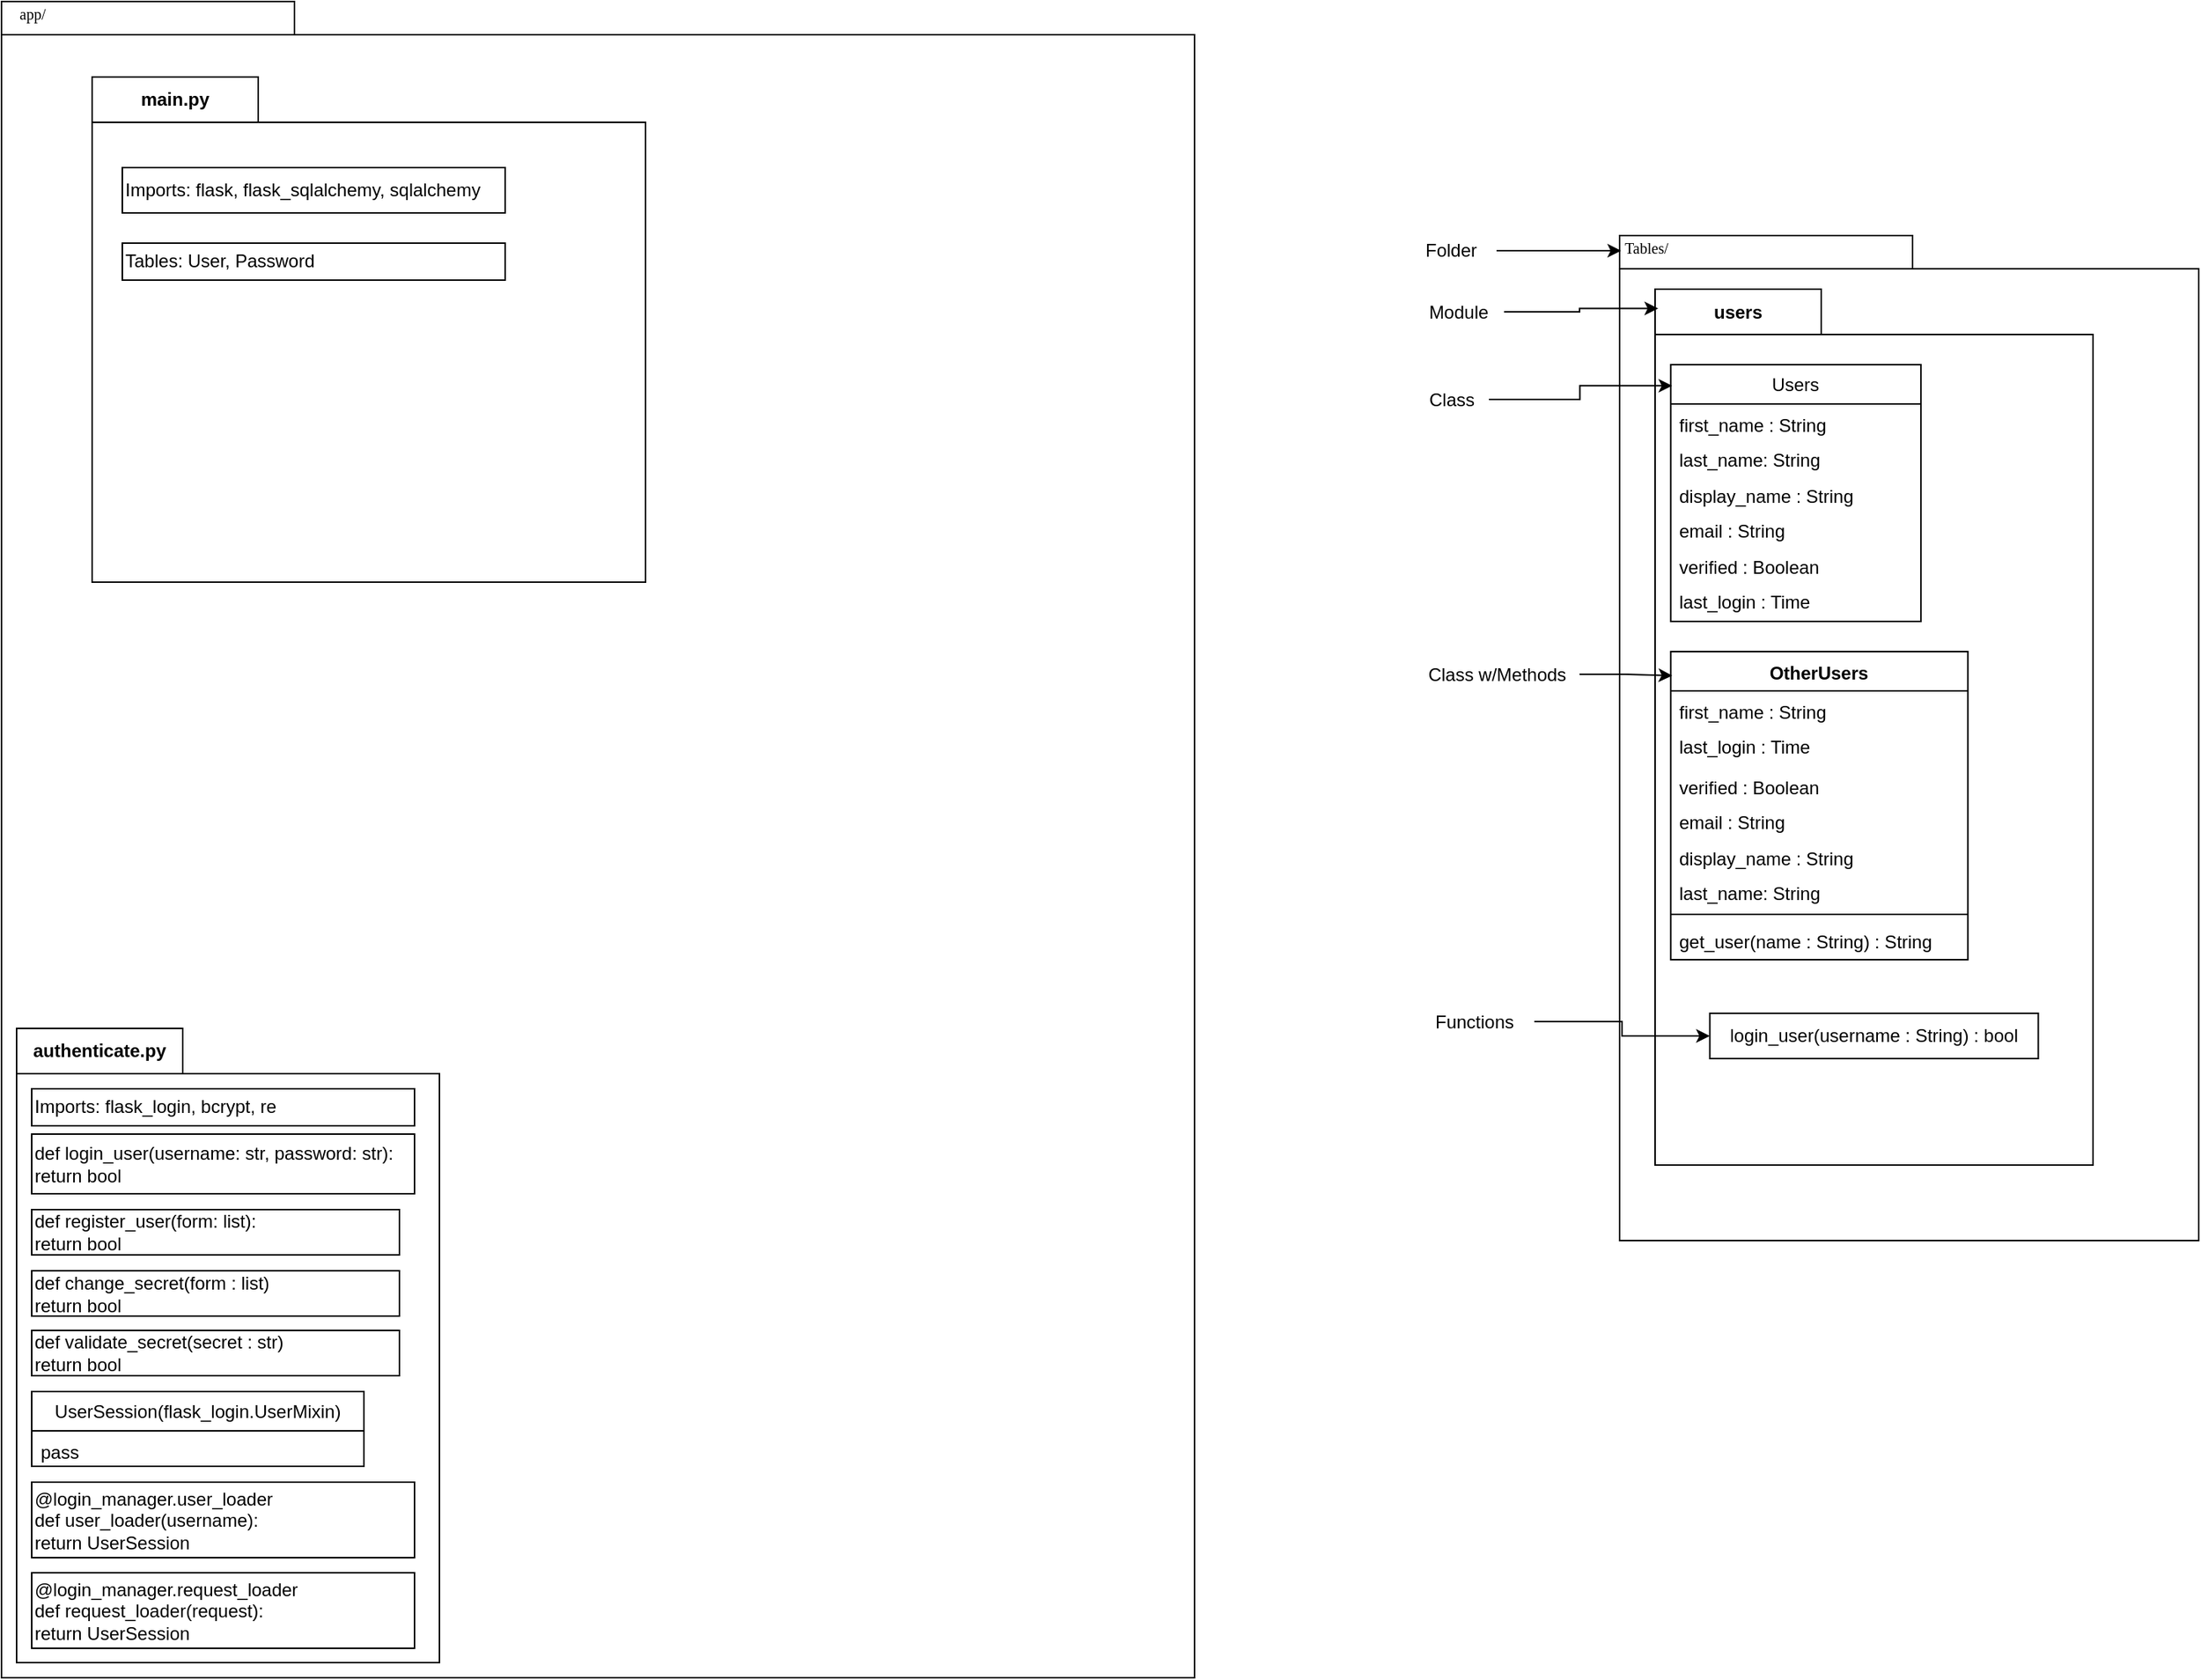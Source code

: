 <mxfile version="23.1.1" type="github">
  <diagram name="Page-1" id="b5b7bab2-c9e2-2cf4-8b2a-24fd1a2a6d21">
    <mxGraphModel dx="3442" dy="1087" grid="1" gridSize="10" guides="1" tooltips="1" connect="1" arrows="1" fold="1" page="1" pageScale="1" pageWidth="827" pageHeight="1169" background="none" math="0" shadow="0">
      <root>
        <mxCell id="0" />
        <mxCell id="1" parent="0" />
        <mxCell id="oABOveACmjRv8DOEJNGW-1" value="" style="shape=folder;fontStyle=1;spacingTop=10;tabWidth=194;tabHeight=22;tabPosition=left;html=1;rounded=0;shadow=0;comic=0;labelBackgroundColor=none;strokeWidth=1;fillColor=none;fontFamily=Verdana;fontSize=10;align=center;movable=0;resizable=0;rotatable=0;deletable=0;editable=0;locked=1;connectable=0;" parent="1" vertex="1">
          <mxGeometry x="-2470" y="20" width="790" height="1110" as="geometry" />
        </mxCell>
        <mxCell id="oABOveACmjRv8DOEJNGW-2" value="app/" style="text;html=1;align=left;verticalAlign=top;spacingTop=-4;fontSize=10;fontFamily=Verdana;movable=0;resizable=0;rotatable=0;deletable=0;editable=0;locked=1;connectable=0;" parent="1" vertex="1">
          <mxGeometry x="-2460" y="20" width="130" height="20" as="geometry" />
        </mxCell>
        <mxCell id="oABOveACmjRv8DOEJNGW-3" value="authenticate.py" style="shape=folder;fontStyle=1;tabWidth=110;tabHeight=30;tabPosition=left;html=1;boundedLbl=1;labelInHeader=1;container=1;collapsible=0;whiteSpace=wrap;" parent="1" vertex="1">
          <mxGeometry x="-2460" y="700" width="280" height="420" as="geometry" />
        </mxCell>
        <mxCell id="oABOveACmjRv8DOEJNGW-4" value="" style="html=1;strokeColor=none;resizeWidth=1;resizeHeight=1;fillColor=none;part=1;connectable=0;allowArrows=0;deletable=0;whiteSpace=wrap;" parent="oABOveACmjRv8DOEJNGW-3" vertex="1">
          <mxGeometry width="280.0" height="227.07" relative="1" as="geometry">
            <mxPoint y="30" as="offset" />
          </mxGeometry>
        </mxCell>
        <mxCell id="5I_VJ2KQ3NgT_Eq5ZEYx-1" value="" style="shape=folder;fontStyle=1;spacingTop=10;tabWidth=194;tabHeight=22;tabPosition=left;html=1;rounded=0;shadow=0;comic=0;labelBackgroundColor=none;strokeWidth=1;fillColor=none;fontFamily=Verdana;fontSize=10;align=center;" parent="1" vertex="1">
          <mxGeometry x="-1398.5" y="175" width="383.5" height="665.5" as="geometry" />
        </mxCell>
        <mxCell id="5I_VJ2KQ3NgT_Eq5ZEYx-2" value="Tables/" style="text;html=1;align=left;verticalAlign=top;spacingTop=-4;fontSize=10;fontFamily=Verdana" parent="1" vertex="1">
          <mxGeometry x="-1397.5" y="175" width="130" height="20" as="geometry" />
        </mxCell>
        <mxCell id="5I_VJ2KQ3NgT_Eq5ZEYx-3" value="users" style="shape=folder;fontStyle=1;tabWidth=110;tabHeight=30;tabPosition=left;html=1;boundedLbl=1;labelInHeader=1;container=1;collapsible=0;whiteSpace=wrap;" parent="1" vertex="1">
          <mxGeometry x="-1375" y="210.5" width="290" height="580" as="geometry" />
        </mxCell>
        <mxCell id="5I_VJ2KQ3NgT_Eq5ZEYx-4" value="" style="html=1;strokeColor=none;resizeWidth=1;resizeHeight=1;fillColor=none;part=1;connectable=0;allowArrows=0;deletable=0;whiteSpace=wrap;" parent="5I_VJ2KQ3NgT_Eq5ZEYx-3" vertex="1">
          <mxGeometry width="229.811" height="300" relative="1" as="geometry">
            <mxPoint y="30" as="offset" />
          </mxGeometry>
        </mxCell>
        <mxCell id="5I_VJ2KQ3NgT_Eq5ZEYx-5" value="login_user(username : String) : bool" style="html=1;whiteSpace=wrap;" parent="5I_VJ2KQ3NgT_Eq5ZEYx-3" vertex="1">
          <mxGeometry x="36.247" y="479.5" width="217.5" height="30" as="geometry" />
        </mxCell>
        <mxCell id="5I_VJ2KQ3NgT_Eq5ZEYx-6" value="OtherUsers" style="swimlane;fontStyle=1;align=center;verticalAlign=top;childLayout=stackLayout;horizontal=1;startSize=26;horizontalStack=0;resizeParent=1;resizeParentMax=0;resizeLast=0;collapsible=1;marginBottom=0;whiteSpace=wrap;html=1;" parent="5I_VJ2KQ3NgT_Eq5ZEYx-3" vertex="1">
          <mxGeometry x="10.357" y="240" width="196.786" height="204" as="geometry" />
        </mxCell>
        <mxCell id="5I_VJ2KQ3NgT_Eq5ZEYx-7" value="first_name : String" style="text;strokeColor=none;fillColor=none;align=left;verticalAlign=top;spacingLeft=4;spacingRight=4;overflow=hidden;rotatable=0;points=[[0,0.5],[1,0.5]];portConstraint=eastwest;whiteSpace=wrap;html=1;" parent="5I_VJ2KQ3NgT_Eq5ZEYx-6" vertex="1">
          <mxGeometry y="26" width="196.786" height="23.5" as="geometry" />
        </mxCell>
        <mxCell id="5I_VJ2KQ3NgT_Eq5ZEYx-8" value="last_login : Time" style="text;strokeColor=none;fillColor=none;align=left;verticalAlign=top;spacingLeft=4;spacingRight=4;overflow=hidden;rotatable=0;points=[[0,0.5],[1,0.5]];portConstraint=eastwest;whiteSpace=wrap;html=1;" parent="5I_VJ2KQ3NgT_Eq5ZEYx-6" vertex="1">
          <mxGeometry y="49.5" width="196.786" height="26.5" as="geometry" />
        </mxCell>
        <mxCell id="5I_VJ2KQ3NgT_Eq5ZEYx-9" value="verified : Boolean" style="text;strokeColor=none;fillColor=none;align=left;verticalAlign=top;spacingLeft=4;spacingRight=4;overflow=hidden;rotatable=0;points=[[0,0.5],[1,0.5]];portConstraint=eastwest;whiteSpace=wrap;html=1;" parent="5I_VJ2KQ3NgT_Eq5ZEYx-6" vertex="1">
          <mxGeometry y="76" width="196.786" height="23.5" as="geometry" />
        </mxCell>
        <mxCell id="5I_VJ2KQ3NgT_Eq5ZEYx-10" value="email : String" style="text;strokeColor=none;fillColor=none;align=left;verticalAlign=top;spacingLeft=4;spacingRight=4;overflow=hidden;rotatable=0;points=[[0,0.5],[1,0.5]];portConstraint=eastwest;whiteSpace=wrap;html=1;" parent="5I_VJ2KQ3NgT_Eq5ZEYx-6" vertex="1">
          <mxGeometry y="99.5" width="196.786" height="23.5" as="geometry" />
        </mxCell>
        <mxCell id="5I_VJ2KQ3NgT_Eq5ZEYx-11" value="display_name : String" style="text;strokeColor=none;fillColor=none;align=left;verticalAlign=top;spacingLeft=4;spacingRight=4;overflow=hidden;rotatable=0;points=[[0,0.5],[1,0.5]];portConstraint=eastwest;whiteSpace=wrap;html=1;" parent="5I_VJ2KQ3NgT_Eq5ZEYx-6" vertex="1">
          <mxGeometry y="123" width="196.786" height="23.5" as="geometry" />
        </mxCell>
        <mxCell id="5I_VJ2KQ3NgT_Eq5ZEYx-12" value="last_name: String" style="text;strokeColor=none;fillColor=none;align=left;verticalAlign=top;spacingLeft=4;spacingRight=4;overflow=hidden;rotatable=0;points=[[0,0.5],[1,0.5]];portConstraint=eastwest;whiteSpace=wrap;html=1;" parent="5I_VJ2KQ3NgT_Eq5ZEYx-6" vertex="1">
          <mxGeometry y="146.5" width="196.786" height="23.5" as="geometry" />
        </mxCell>
        <mxCell id="5I_VJ2KQ3NgT_Eq5ZEYx-13" value="" style="line;strokeWidth=1;fillColor=none;align=left;verticalAlign=middle;spacingTop=-1;spacingLeft=3;spacingRight=3;rotatable=0;labelPosition=right;points=[];portConstraint=eastwest;strokeColor=inherit;" parent="5I_VJ2KQ3NgT_Eq5ZEYx-6" vertex="1">
          <mxGeometry y="170" width="196.786" height="8" as="geometry" />
        </mxCell>
        <mxCell id="5I_VJ2KQ3NgT_Eq5ZEYx-14" value="get_user(name : String) : String" style="text;strokeColor=none;fillColor=none;align=left;verticalAlign=top;spacingLeft=4;spacingRight=4;overflow=hidden;rotatable=0;points=[[0,0.5],[1,0.5]];portConstraint=eastwest;whiteSpace=wrap;html=1;" parent="5I_VJ2KQ3NgT_Eq5ZEYx-6" vertex="1">
          <mxGeometry y="178" width="196.786" height="26" as="geometry" />
        </mxCell>
        <mxCell id="5I_VJ2KQ3NgT_Eq5ZEYx-15" value="Users" style="swimlane;fontStyle=0;childLayout=stackLayout;horizontal=1;startSize=26;fillColor=none;horizontalStack=0;resizeParent=1;resizeParentMax=0;resizeLast=0;collapsible=1;marginBottom=0;whiteSpace=wrap;html=1;" parent="5I_VJ2KQ3NgT_Eq5ZEYx-3" vertex="1">
          <mxGeometry x="10.357" y="50" width="165.714" height="170" as="geometry">
            <mxRectangle x="30" y="66.671" width="70" height="30" as="alternateBounds" />
          </mxGeometry>
        </mxCell>
        <mxCell id="5I_VJ2KQ3NgT_Eq5ZEYx-16" value="first_name : String" style="text;strokeColor=none;fillColor=none;align=left;verticalAlign=top;spacingLeft=4;spacingRight=4;overflow=hidden;rotatable=0;points=[[0,0.5],[1,0.5]];portConstraint=eastwest;whiteSpace=wrap;html=1;" parent="5I_VJ2KQ3NgT_Eq5ZEYx-15" vertex="1">
          <mxGeometry y="26" width="165.714" height="23.5" as="geometry" />
        </mxCell>
        <mxCell id="5I_VJ2KQ3NgT_Eq5ZEYx-17" value="last_name: String" style="text;strokeColor=none;fillColor=none;align=left;verticalAlign=top;spacingLeft=4;spacingRight=4;overflow=hidden;rotatable=0;points=[[0,0.5],[1,0.5]];portConstraint=eastwest;whiteSpace=wrap;html=1;" parent="5I_VJ2KQ3NgT_Eq5ZEYx-15" vertex="1">
          <mxGeometry y="49.5" width="165.714" height="23.5" as="geometry" />
        </mxCell>
        <mxCell id="5I_VJ2KQ3NgT_Eq5ZEYx-18" value="display_name : String" style="text;strokeColor=none;fillColor=none;align=left;verticalAlign=top;spacingLeft=4;spacingRight=4;overflow=hidden;rotatable=0;points=[[0,0.5],[1,0.5]];portConstraint=eastwest;whiteSpace=wrap;html=1;" parent="5I_VJ2KQ3NgT_Eq5ZEYx-15" vertex="1">
          <mxGeometry y="73" width="165.714" height="23.5" as="geometry" />
        </mxCell>
        <mxCell id="5I_VJ2KQ3NgT_Eq5ZEYx-19" value="email : String" style="text;strokeColor=none;fillColor=none;align=left;verticalAlign=top;spacingLeft=4;spacingRight=4;overflow=hidden;rotatable=0;points=[[0,0.5],[1,0.5]];portConstraint=eastwest;whiteSpace=wrap;html=1;" parent="5I_VJ2KQ3NgT_Eq5ZEYx-15" vertex="1">
          <mxGeometry y="96.5" width="165.714" height="23.5" as="geometry" />
        </mxCell>
        <mxCell id="5I_VJ2KQ3NgT_Eq5ZEYx-20" value="verified : Boolean" style="text;strokeColor=none;fillColor=none;align=left;verticalAlign=top;spacingLeft=4;spacingRight=4;overflow=hidden;rotatable=0;points=[[0,0.5],[1,0.5]];portConstraint=eastwest;whiteSpace=wrap;html=1;" parent="5I_VJ2KQ3NgT_Eq5ZEYx-15" vertex="1">
          <mxGeometry y="120" width="165.714" height="23.5" as="geometry" />
        </mxCell>
        <mxCell id="5I_VJ2KQ3NgT_Eq5ZEYx-21" value="last_login : Time" style="text;strokeColor=none;fillColor=none;align=left;verticalAlign=top;spacingLeft=4;spacingRight=4;overflow=hidden;rotatable=0;points=[[0,0.5],[1,0.5]];portConstraint=eastwest;whiteSpace=wrap;html=1;" parent="5I_VJ2KQ3NgT_Eq5ZEYx-15" vertex="1">
          <mxGeometry y="143.5" width="165.714" height="26.5" as="geometry" />
        </mxCell>
        <mxCell id="5I_VJ2KQ3NgT_Eq5ZEYx-22" value="" style="edgeStyle=orthogonalEdgeStyle;rounded=0;orthogonalLoop=1;jettySize=auto;html=1;" parent="1" source="5I_VJ2KQ3NgT_Eq5ZEYx-23" target="5I_VJ2KQ3NgT_Eq5ZEYx-2" edge="1">
          <mxGeometry relative="1" as="geometry" />
        </mxCell>
        <mxCell id="5I_VJ2KQ3NgT_Eq5ZEYx-23" value="Folder" style="text;html=1;strokeColor=none;fillColor=none;align=center;verticalAlign=middle;whiteSpace=wrap;rounded=0;" parent="1" vertex="1">
          <mxGeometry x="-1540" y="170" width="60" height="30" as="geometry" />
        </mxCell>
        <mxCell id="5I_VJ2KQ3NgT_Eq5ZEYx-24" value="" style="edgeStyle=orthogonalEdgeStyle;rounded=0;orthogonalLoop=1;jettySize=auto;html=1;entryX=0.007;entryY=0.022;entryDx=0;entryDy=0;entryPerimeter=0;" parent="1" source="5I_VJ2KQ3NgT_Eq5ZEYx-25" target="5I_VJ2KQ3NgT_Eq5ZEYx-3" edge="1">
          <mxGeometry relative="1" as="geometry" />
        </mxCell>
        <mxCell id="5I_VJ2KQ3NgT_Eq5ZEYx-25" value="Module" style="text;html=1;strokeColor=none;fillColor=none;align=center;verticalAlign=middle;whiteSpace=wrap;rounded=0;" parent="1" vertex="1">
          <mxGeometry x="-1535" y="210.5" width="60" height="30" as="geometry" />
        </mxCell>
        <mxCell id="5I_VJ2KQ3NgT_Eq5ZEYx-26" value="" style="edgeStyle=orthogonalEdgeStyle;rounded=0;orthogonalLoop=1;jettySize=auto;html=1;entryX=0.006;entryY=0.082;entryDx=0;entryDy=0;entryPerimeter=0;" parent="1" source="5I_VJ2KQ3NgT_Eq5ZEYx-27" target="5I_VJ2KQ3NgT_Eq5ZEYx-15" edge="1">
          <mxGeometry relative="1" as="geometry" />
        </mxCell>
        <mxCell id="5I_VJ2KQ3NgT_Eq5ZEYx-27" value="Class" style="text;html=1;align=center;verticalAlign=middle;resizable=0;points=[];autosize=1;strokeColor=none;fillColor=none;" parent="1" vertex="1">
          <mxGeometry x="-1535" y="268.5" width="50" height="30" as="geometry" />
        </mxCell>
        <mxCell id="5I_VJ2KQ3NgT_Eq5ZEYx-28" value="" style="edgeStyle=orthogonalEdgeStyle;rounded=0;orthogonalLoop=1;jettySize=auto;html=1;entryX=0.005;entryY=0.078;entryDx=0;entryDy=0;entryPerimeter=0;" parent="1" source="5I_VJ2KQ3NgT_Eq5ZEYx-29" target="5I_VJ2KQ3NgT_Eq5ZEYx-6" edge="1">
          <mxGeometry relative="1" as="geometry" />
        </mxCell>
        <mxCell id="5I_VJ2KQ3NgT_Eq5ZEYx-29" value="Class w/Methods" style="text;html=1;align=center;verticalAlign=middle;resizable=0;points=[];autosize=1;strokeColor=none;fillColor=none;" parent="1" vertex="1">
          <mxGeometry x="-1535" y="450.5" width="110" height="30" as="geometry" />
        </mxCell>
        <mxCell id="5I_VJ2KQ3NgT_Eq5ZEYx-30" value="" style="edgeStyle=orthogonalEdgeStyle;rounded=0;orthogonalLoop=1;jettySize=auto;html=1;" parent="1" source="5I_VJ2KQ3NgT_Eq5ZEYx-31" target="5I_VJ2KQ3NgT_Eq5ZEYx-5" edge="1">
          <mxGeometry relative="1" as="geometry" />
        </mxCell>
        <mxCell id="5I_VJ2KQ3NgT_Eq5ZEYx-31" value="Functions" style="text;html=1;align=center;verticalAlign=middle;resizable=0;points=[];autosize=1;strokeColor=none;fillColor=none;" parent="1" vertex="1">
          <mxGeometry x="-1535" y="680.5" width="80" height="30" as="geometry" />
        </mxCell>
        <mxCell id="5I_VJ2KQ3NgT_Eq5ZEYx-39" value="main.py" style="shape=folder;fontStyle=1;tabWidth=110;tabHeight=30;tabPosition=left;html=1;boundedLbl=1;labelInHeader=1;container=1;collapsible=0;whiteSpace=wrap;" parent="1" vertex="1">
          <mxGeometry x="-2410" y="70" width="366.5" height="334.5" as="geometry" />
        </mxCell>
        <mxCell id="5I_VJ2KQ3NgT_Eq5ZEYx-40" value="" style="html=1;strokeColor=none;resizeWidth=1;resizeHeight=1;fillColor=none;part=1;connectable=0;allowArrows=0;deletable=0;whiteSpace=wrap;" parent="5I_VJ2KQ3NgT_Eq5ZEYx-39" vertex="1">
          <mxGeometry width="366.5" height="180.845" relative="1" as="geometry">
            <mxPoint y="30" as="offset" />
          </mxGeometry>
        </mxCell>
        <mxCell id="5I_VJ2KQ3NgT_Eq5ZEYx-44" value="Tables: User, Password" style="html=1;whiteSpace=wrap;align=left;" parent="5I_VJ2KQ3NgT_Eq5ZEYx-39" vertex="1">
          <mxGeometry x="20" y="110" width="253.5" height="24.5" as="geometry" />
        </mxCell>
        <mxCell id="5I_VJ2KQ3NgT_Eq5ZEYx-46" value="Imports:&amp;nbsp;flask, flask_sqlalchemy, sqlalchemy" style="html=1;whiteSpace=wrap;align=left;" parent="5I_VJ2KQ3NgT_Eq5ZEYx-39" vertex="1">
          <mxGeometry x="20" y="60" width="253.5" height="30" as="geometry" />
        </mxCell>
        <mxCell id="5I_VJ2KQ3NgT_Eq5ZEYx-32" value="def login_user(username: str, password: str): &lt;br&gt;return bool" style="html=1;whiteSpace=wrap;align=left;" parent="1" vertex="1">
          <mxGeometry x="-2450" y="770" width="253.5" height="39.5" as="geometry" />
        </mxCell>
        <mxCell id="5I_VJ2KQ3NgT_Eq5ZEYx-33" value="def register_user(form: list): &lt;br&gt;return bool" style="html=1;whiteSpace=wrap;align=left;" parent="1" vertex="1">
          <mxGeometry x="-2450" y="820" width="243.5" height="30" as="geometry" />
        </mxCell>
        <mxCell id="5I_VJ2KQ3NgT_Eq5ZEYx-35" value="def change_secret(form : list)&lt;br&gt;return bool" style="html=1;whiteSpace=wrap;align=left;" parent="1" vertex="1">
          <mxGeometry x="-2450" y="860.5" width="243.5" height="30" as="geometry" />
        </mxCell>
        <mxCell id="5I_VJ2KQ3NgT_Eq5ZEYx-37" value="def validate_secret(secret : str)&lt;br&gt;return bool" style="html=1;whiteSpace=wrap;align=left;" parent="1" vertex="1">
          <mxGeometry x="-2450" y="900" width="243.5" height="30" as="geometry" />
        </mxCell>
        <mxCell id="5I_VJ2KQ3NgT_Eq5ZEYx-47" value="Imports: flask_login, bcrypt, re" style="html=1;whiteSpace=wrap;align=left;" parent="1" vertex="1">
          <mxGeometry x="-2450" y="740" width="253.5" height="24.5" as="geometry" />
        </mxCell>
        <mxCell id="ce-oD1tsiVBPls7cVyCi-1" value="UserSession(flask_login.UserMixin)" style="swimlane;fontStyle=0;childLayout=stackLayout;horizontal=1;startSize=26;fillColor=none;horizontalStack=0;resizeParent=1;resizeParentMax=0;resizeLast=0;collapsible=1;marginBottom=0;whiteSpace=wrap;html=1;" vertex="1" parent="1">
          <mxGeometry x="-2450.003" y="940.5" width="220" height="49.5" as="geometry">
            <mxRectangle x="30" y="66.671" width="70" height="30" as="alternateBounds" />
          </mxGeometry>
        </mxCell>
        <mxCell id="ce-oD1tsiVBPls7cVyCi-5" value="pass" style="text;strokeColor=none;fillColor=none;align=left;verticalAlign=top;spacingLeft=4;spacingRight=4;overflow=hidden;rotatable=0;points=[[0,0.5],[1,0.5]];portConstraint=eastwest;whiteSpace=wrap;html=1;" vertex="1" parent="ce-oD1tsiVBPls7cVyCi-1">
          <mxGeometry y="26" width="220" height="23.5" as="geometry" />
        </mxCell>
        <mxCell id="ce-oD1tsiVBPls7cVyCi-9" value="@login_manager.user_loader&lt;br&gt;def user_loader(username): &lt;br&gt;return UserSession" style="html=1;whiteSpace=wrap;align=left;" vertex="1" parent="1">
          <mxGeometry x="-2450" y="1000.5" width="253.5" height="50" as="geometry" />
        </mxCell>
        <mxCell id="ce-oD1tsiVBPls7cVyCi-10" value="@login_manager.request_loader&lt;br&gt;def request_loader(request): &lt;br&gt;return UserSession" style="html=1;whiteSpace=wrap;align=left;" vertex="1" parent="1">
          <mxGeometry x="-2450" y="1060.5" width="253.5" height="50" as="geometry" />
        </mxCell>
      </root>
    </mxGraphModel>
  </diagram>
</mxfile>
